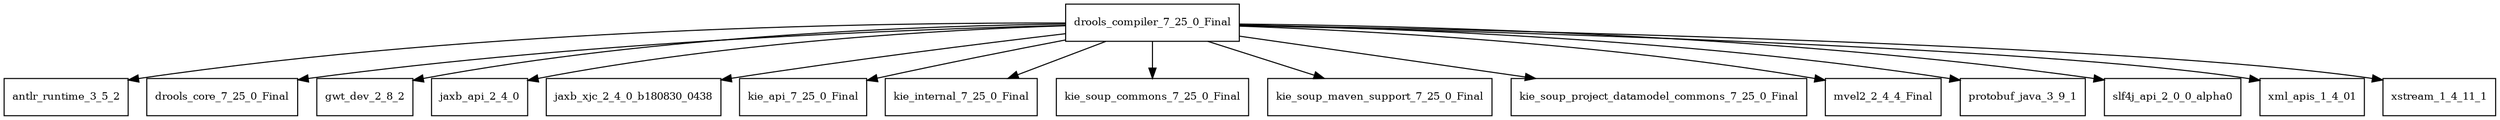 digraph drools_compiler_7_25_0_Final_dependencies {
  node [shape = box, fontsize=10.0];
  drools_compiler_7_25_0_Final -> antlr_runtime_3_5_2;
  drools_compiler_7_25_0_Final -> drools_core_7_25_0_Final;
  drools_compiler_7_25_0_Final -> gwt_dev_2_8_2;
  drools_compiler_7_25_0_Final -> jaxb_api_2_4_0;
  drools_compiler_7_25_0_Final -> jaxb_xjc_2_4_0_b180830_0438;
  drools_compiler_7_25_0_Final -> kie_api_7_25_0_Final;
  drools_compiler_7_25_0_Final -> kie_internal_7_25_0_Final;
  drools_compiler_7_25_0_Final -> kie_soup_commons_7_25_0_Final;
  drools_compiler_7_25_0_Final -> kie_soup_maven_support_7_25_0_Final;
  drools_compiler_7_25_0_Final -> kie_soup_project_datamodel_commons_7_25_0_Final;
  drools_compiler_7_25_0_Final -> mvel2_2_4_4_Final;
  drools_compiler_7_25_0_Final -> protobuf_java_3_9_1;
  drools_compiler_7_25_0_Final -> slf4j_api_2_0_0_alpha0;
  drools_compiler_7_25_0_Final -> xml_apis_1_4_01;
  drools_compiler_7_25_0_Final -> xstream_1_4_11_1;
}
